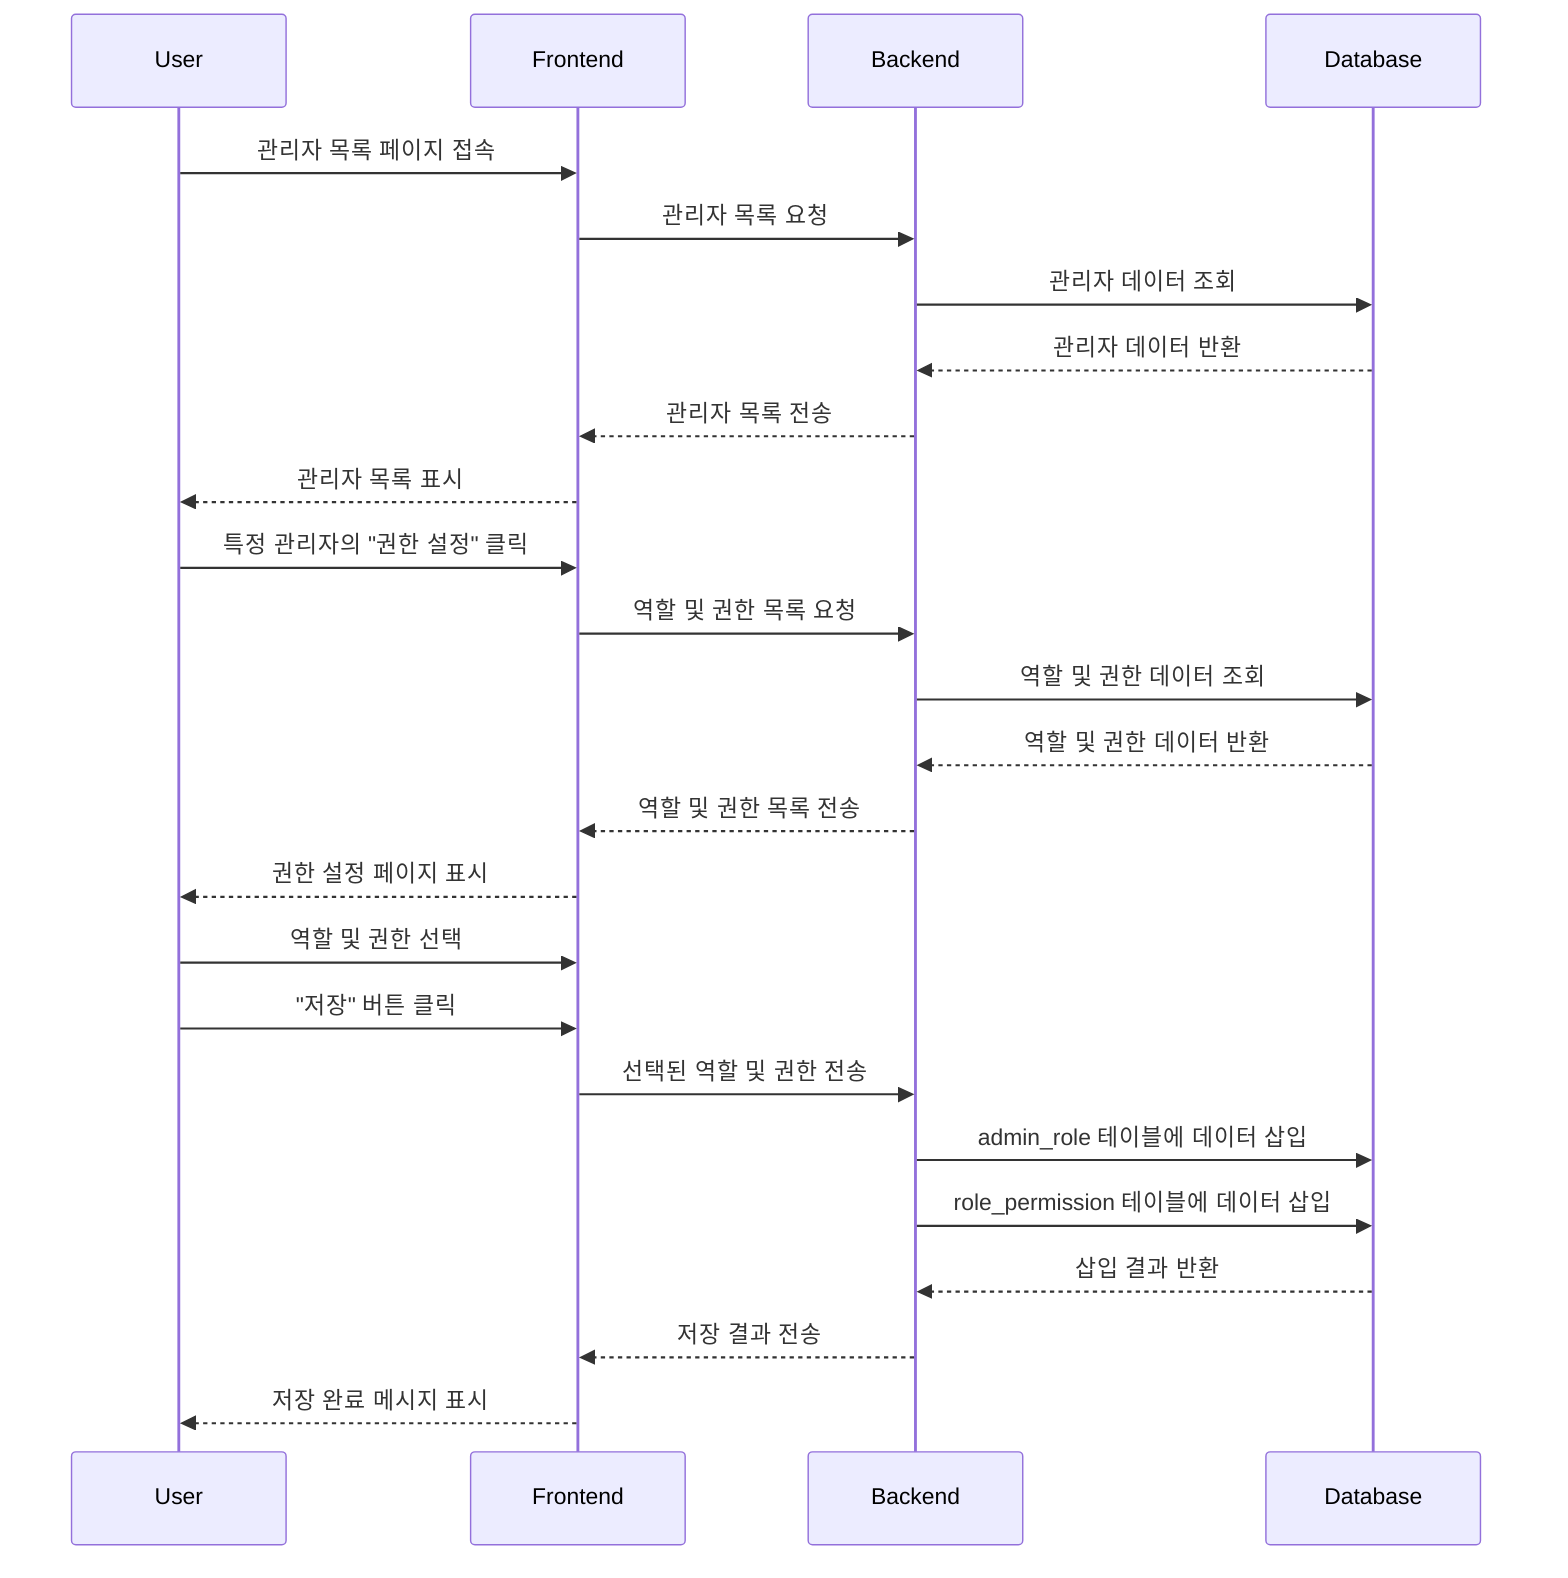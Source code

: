 sequenceDiagram
    participant U as User
    participant F as Frontend
    participant B as Backend
    participant DB as Database

    U->>F: 관리자 목록 페이지 접속
    F->>B: 관리자 목록 요청
    B->>DB: 관리자 데이터 조회
    DB-->>B: 관리자 데이터 반환
    B-->>F: 관리자 목록 전송
    F-->>U: 관리자 목록 표시

    U->>F: 특정 관리자의 "권한 설정" 클릭
    F->>B: 역할 및 권한 목록 요청
    B->>DB: 역할 및 권한 데이터 조회
    DB-->>B: 역할 및 권한 데이터 반환
    B-->>F: 역할 및 권한 목록 전송
    F-->>U: 권한 설정 페이지 표시

    U->>F: 역할 및 권한 선택
    U->>F: "저장" 버튼 클릭
    F->>B: 선택된 역할 및 권한 전송
    B->>DB: admin_role 테이블에 데이터 삽입
    B->>DB: role_permission 테이블에 데이터 삽입
    DB-->>B: 삽입 결과 반환
    B-->>F: 저장 결과 전송
    F-->>U: 저장 완료 메시지 표시